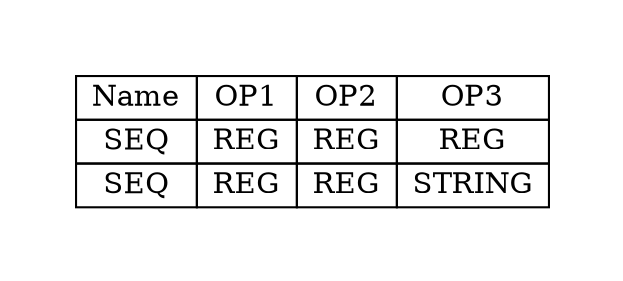 digraph{
graph [pad="0.5", nodesep="0.5", ranksep="2" ]
node [shape=plain]
Foo [label=<
<table border="0" cellborder="1" cellspacing="0">
<tr><td> Name </td> <td> OP1 </td><td> OP2 </td><td> OP3 </td> </tr>
<tr><td> SEQ </td><td> REG </td><td> REG </td><td> REG </td> </tr>
<tr><td> SEQ </td><td> REG </td><td> REG </td><td> STRING </td> </tr>
</table>>];
}
